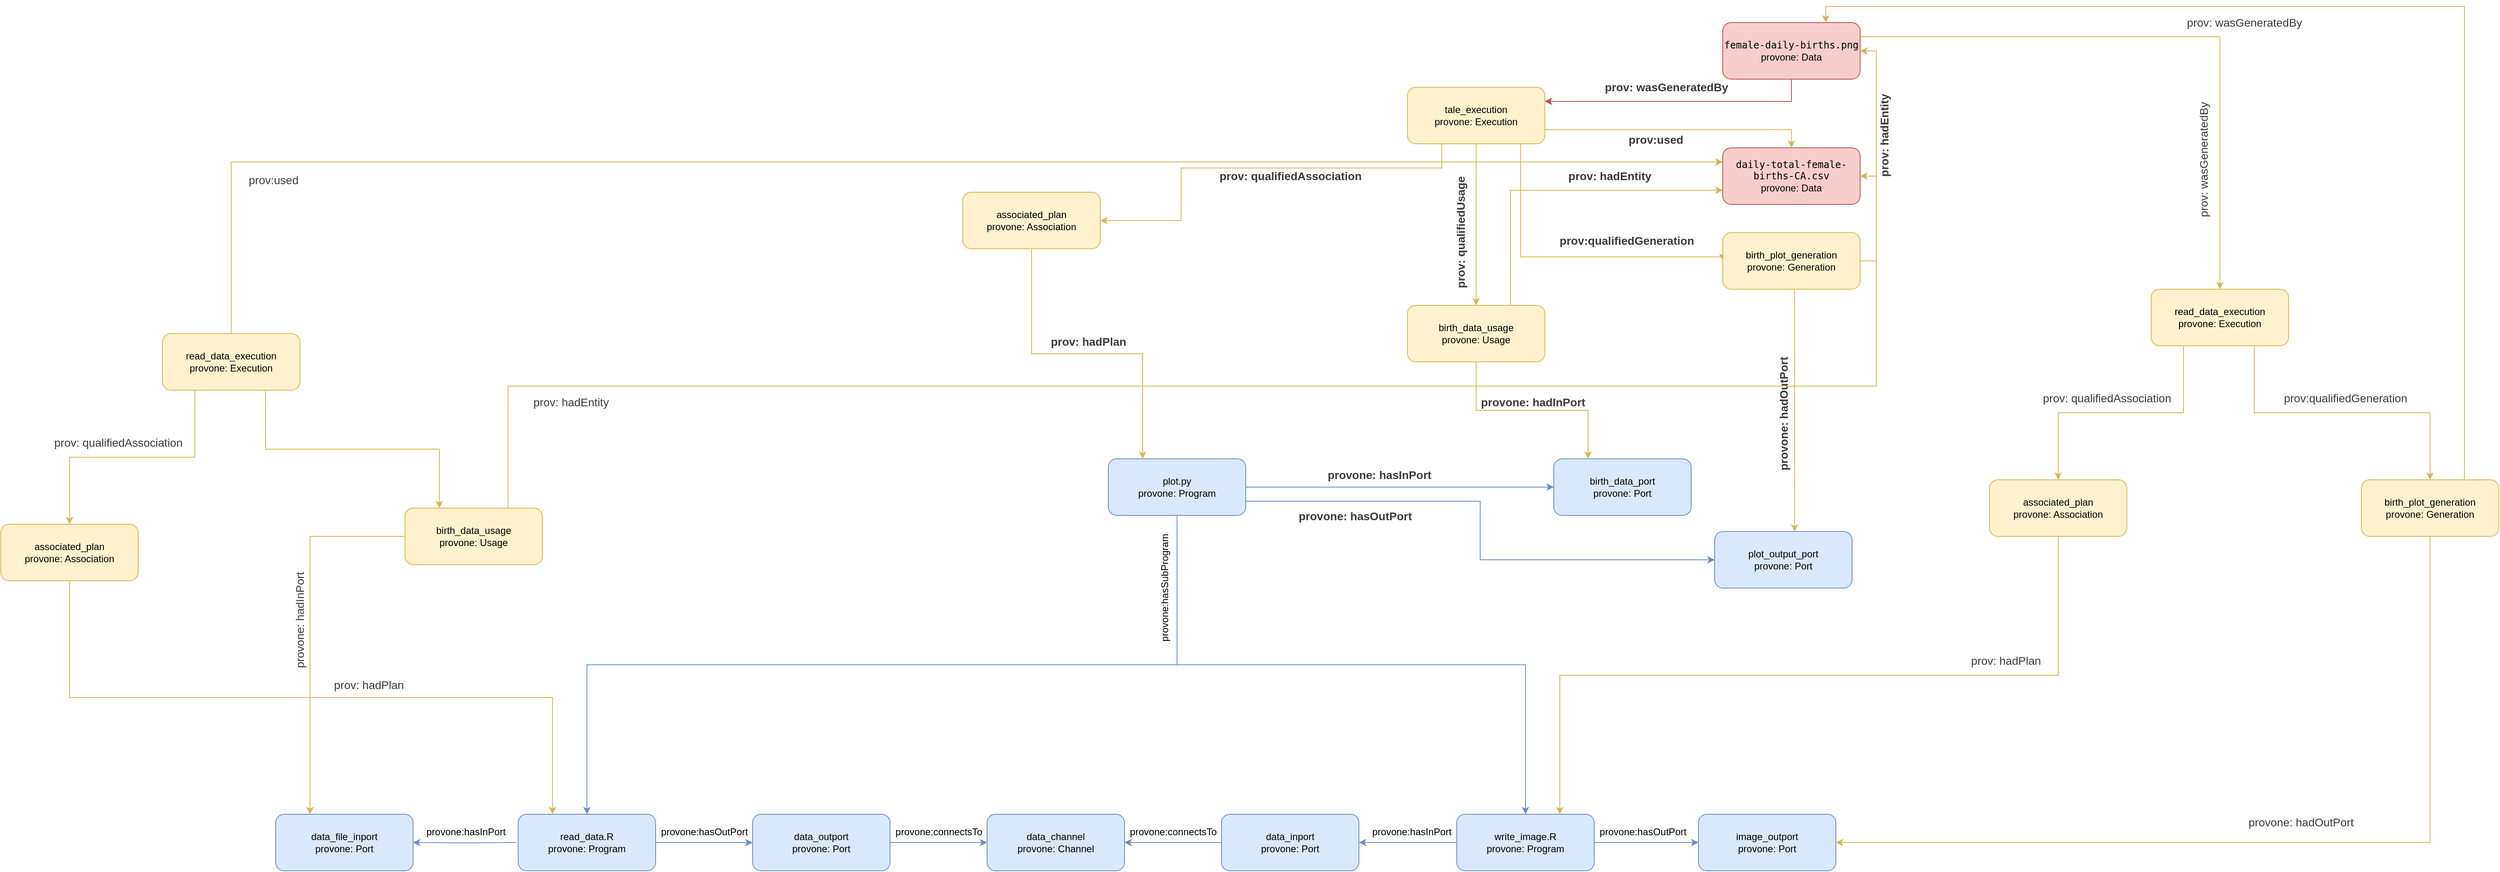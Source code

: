 <mxfile version="13.0.3" type="device"><diagram id="C5RBs43oDa-KdzZeNtuy" name="Page-1"><mxGraphModel dx="3235" dy="1009" grid="1" gridSize="10" guides="1" tooltips="1" connect="1" arrows="1" fold="1" page="1" pageScale="1" pageWidth="827" pageHeight="1169" math="0" shadow="0"><root><mxCell id="WIyWlLk6GJQsqaUBKTNV-0"/><mxCell id="WIyWlLk6GJQsqaUBKTNV-1" parent="WIyWlLk6GJQsqaUBKTNV-0"/><mxCell id="6nAoL7I9D522QeWtdBci-1" value="" style="edgeStyle=orthogonalEdgeStyle;rounded=0;orthogonalLoop=1;jettySize=auto;html=1;exitX=0.25;exitY=1;exitDx=0;exitDy=0;entryX=1;entryY=0.5;entryDx=0;entryDy=0;fillColor=#fff2cc;strokeColor=#d6b656;" parent="WIyWlLk6GJQsqaUBKTNV-1" source="WIyWlLk6GJQsqaUBKTNV-3" target="6nAoL7I9D522QeWtdBci-0" edge="1"><mxGeometry relative="1" as="geometry"><Array as="points"><mxPoint x="423" y="270"/><mxPoint x="100" y="270"/><mxPoint x="100" y="335"/></Array></mxGeometry></mxCell><mxCell id="6nAoL7I9D522QeWtdBci-25" style="edgeStyle=orthogonalEdgeStyle;rounded=0;orthogonalLoop=1;jettySize=auto;html=1;exitX=0.5;exitY=1;exitDx=0;exitDy=0;entryX=0.5;entryY=0;entryDx=0;entryDy=0;fillColor=#fff2cc;strokeColor=#d6b656;" parent="WIyWlLk6GJQsqaUBKTNV-1" source="WIyWlLk6GJQsqaUBKTNV-3" target="6nAoL7I9D522QeWtdBci-16" edge="1"><mxGeometry relative="1" as="geometry"/></mxCell><mxCell id="6nAoL7I9D522QeWtdBci-28" style="edgeStyle=orthogonalEdgeStyle;rounded=0;orthogonalLoop=1;jettySize=auto;html=1;exitX=0.75;exitY=1;exitDx=0;exitDy=0;entryX=0;entryY=0.5;entryDx=0;entryDy=0;fillColor=#fff2cc;strokeColor=#d6b656;" parent="WIyWlLk6GJQsqaUBKTNV-1" source="WIyWlLk6GJQsqaUBKTNV-3" target="6nAoL7I9D522QeWtdBci-27" edge="1"><mxGeometry relative="1" as="geometry"><Array as="points"><mxPoint x="520" y="240"/><mxPoint x="520" y="380"/><mxPoint x="770" y="380"/></Array></mxGeometry></mxCell><mxCell id="Lj1iTd8vPLAphwY7sKEV-2" style="edgeStyle=orthogonalEdgeStyle;rounded=0;orthogonalLoop=1;jettySize=auto;html=1;exitX=1;exitY=0.75;exitDx=0;exitDy=0;entryX=0.5;entryY=0;entryDx=0;entryDy=0;fillColor=#fff2cc;strokeColor=#d6b656;" parent="WIyWlLk6GJQsqaUBKTNV-1" source="WIyWlLk6GJQsqaUBKTNV-3" target="S7q7Bd4BP5tiHzz6USZi-3" edge="1"><mxGeometry relative="1" as="geometry"/></mxCell><mxCell id="WIyWlLk6GJQsqaUBKTNV-3" value="&lt;div&gt;tale_execution&lt;/div&gt;&lt;div&gt;provone: Execution&lt;br&gt;&lt;/div&gt;" style="rounded=1;whiteSpace=wrap;html=1;fontSize=12;glass=0;strokeWidth=1;shadow=0;fillColor=#fff2cc;strokeColor=#d6b656;" parent="WIyWlLk6GJQsqaUBKTNV-1" vertex="1"><mxGeometry x="380" y="170" width="170" height="70" as="geometry"/></mxCell><mxCell id="6nAoL7I9D522QeWtdBci-3" value="" style="edgeStyle=orthogonalEdgeStyle;rounded=0;orthogonalLoop=1;jettySize=auto;html=1;entryX=0.25;entryY=0;entryDx=0;entryDy=0;exitX=0.5;exitY=1;exitDx=0;exitDy=0;fillColor=#fff2cc;strokeColor=#d6b656;" parent="WIyWlLk6GJQsqaUBKTNV-1" source="6nAoL7I9D522QeWtdBci-0" target="6nAoL7I9D522QeWtdBci-2" edge="1"><mxGeometry relative="1" as="geometry"><mxPoint x="420" y="450" as="targetPoint"/></mxGeometry></mxCell><mxCell id="6nAoL7I9D522QeWtdBci-0" value="&lt;div&gt;associated_plan&lt;/div&gt;&lt;div&gt;provone: Association&lt;/div&gt;" style="rounded=1;whiteSpace=wrap;html=1;fontSize=12;glass=0;strokeWidth=1;shadow=0;fillColor=#fff2cc;strokeColor=#d6b656;" parent="WIyWlLk6GJQsqaUBKTNV-1" vertex="1"><mxGeometry x="-170" y="300" width="170" height="70" as="geometry"/></mxCell><mxCell id="6nAoL7I9D522QeWtdBci-12" value="" style="edgeStyle=orthogonalEdgeStyle;rounded=0;orthogonalLoop=1;jettySize=auto;html=1;fillColor=#dae8fc;strokeColor=#6c8ebf;" parent="WIyWlLk6GJQsqaUBKTNV-1" source="6nAoL7I9D522QeWtdBci-2" target="6nAoL7I9D522QeWtdBci-11" edge="1"><mxGeometry relative="1" as="geometry"/></mxCell><mxCell id="6nAoL7I9D522QeWtdBci-30" style="edgeStyle=orthogonalEdgeStyle;rounded=0;orthogonalLoop=1;jettySize=auto;html=1;exitX=1;exitY=0.75;exitDx=0;exitDy=0;entryX=0;entryY=0.5;entryDx=0;entryDy=0;fillColor=#dae8fc;strokeColor=#6c8ebf;" parent="WIyWlLk6GJQsqaUBKTNV-1" source="6nAoL7I9D522QeWtdBci-2" target="6nAoL7I9D522QeWtdBci-29" edge="1"><mxGeometry relative="1" as="geometry"/></mxCell><mxCell id="F7f7bWR7QXR4VIVdW-7M-3" style="edgeStyle=orthogonalEdgeStyle;rounded=0;orthogonalLoop=1;jettySize=auto;html=1;exitX=0.5;exitY=1;exitDx=0;exitDy=0;fillColor=#dae8fc;strokeColor=#6c8ebf;" parent="WIyWlLk6GJQsqaUBKTNV-1" source="6nAoL7I9D522QeWtdBci-2" target="F7f7bWR7QXR4VIVdW-7M-2" edge="1"><mxGeometry relative="1" as="geometry"/></mxCell><mxCell id="F7f7bWR7QXR4VIVdW-7M-5" style="edgeStyle=orthogonalEdgeStyle;rounded=0;orthogonalLoop=1;jettySize=auto;html=1;exitX=0.5;exitY=1;exitDx=0;exitDy=0;fillColor=#dae8fc;strokeColor=#6c8ebf;" parent="WIyWlLk6GJQsqaUBKTNV-1" source="6nAoL7I9D522QeWtdBci-2" target="F7f7bWR7QXR4VIVdW-7M-0" edge="1"><mxGeometry relative="1" as="geometry"/></mxCell><mxCell id="6nAoL7I9D522QeWtdBci-2" value="&lt;div&gt;&lt;span&gt;plot.py&lt;/span&gt;&lt;/div&gt;&lt;div&gt;&lt;span&gt;provone: Program&lt;/span&gt;&lt;br&gt;&lt;/div&gt;" style="rounded=1;whiteSpace=wrap;html=1;fontSize=12;glass=0;strokeWidth=1;shadow=0;fillColor=#dae8fc;strokeColor=#6c8ebf;" parent="WIyWlLk6GJQsqaUBKTNV-1" vertex="1"><mxGeometry x="10" y="630" width="170" height="70" as="geometry"/></mxCell><mxCell id="F7f7bWR7QXR4VIVdW-7M-13" value="" style="edgeStyle=orthogonalEdgeStyle;rounded=0;orthogonalLoop=1;jettySize=auto;html=1;fillColor=#dae8fc;strokeColor=#6c8ebf;" parent="WIyWlLk6GJQsqaUBKTNV-1" source="F7f7bWR7QXR4VIVdW-7M-0" target="F7f7bWR7QXR4VIVdW-7M-12" edge="1"><mxGeometry relative="1" as="geometry"/></mxCell><mxCell id="F7f7bWR7QXR4VIVdW-7M-15" value="" style="edgeStyle=orthogonalEdgeStyle;rounded=0;orthogonalLoop=1;jettySize=auto;html=1;fillColor=#dae8fc;strokeColor=#6c8ebf;" parent="WIyWlLk6GJQsqaUBKTNV-1" source="F7f7bWR7QXR4VIVdW-7M-0" target="F7f7bWR7QXR4VIVdW-7M-14" edge="1"><mxGeometry relative="1" as="geometry"/></mxCell><mxCell id="F7f7bWR7QXR4VIVdW-7M-0" value="&lt;div&gt;&lt;span&gt;write_image.R&lt;/span&gt;&lt;/div&gt;&lt;div&gt;&lt;span&gt;provone: Program&lt;/span&gt;&lt;br&gt;&lt;/div&gt;" style="rounded=1;whiteSpace=wrap;html=1;fontSize=12;glass=0;strokeWidth=1;shadow=0;fillColor=#dae8fc;strokeColor=#6c8ebf;" parent="WIyWlLk6GJQsqaUBKTNV-1" vertex="1"><mxGeometry x="441" y="1070" width="170" height="70" as="geometry"/></mxCell><mxCell id="F7f7bWR7QXR4VIVdW-7M-22" style="edgeStyle=orthogonalEdgeStyle;rounded=0;orthogonalLoop=1;jettySize=auto;html=1;exitX=0;exitY=0.5;exitDx=0;exitDy=0;entryX=1;entryY=0.5;entryDx=0;entryDy=0;fillColor=#dae8fc;strokeColor=#6c8ebf;" parent="WIyWlLk6GJQsqaUBKTNV-1" source="F7f7bWR7QXR4VIVdW-7M-14" target="F7f7bWR7QXR4VIVdW-7M-16" edge="1"><mxGeometry relative="1" as="geometry"/></mxCell><mxCell id="F7f7bWR7QXR4VIVdW-7M-14" value="&lt;div&gt;&lt;span&gt;data_inport&lt;/span&gt;&lt;/div&gt;&lt;div&gt;&lt;span&gt;provone: Port&lt;/span&gt;&lt;br&gt;&lt;/div&gt;" style="rounded=1;whiteSpace=wrap;html=1;fontSize=12;glass=0;strokeWidth=1;shadow=0;fillColor=#dae8fc;strokeColor=#6c8ebf;" parent="WIyWlLk6GJQsqaUBKTNV-1" vertex="1"><mxGeometry x="150" y="1070" width="170" height="70" as="geometry"/></mxCell><mxCell id="F7f7bWR7QXR4VIVdW-7M-12" value="&lt;div&gt;&lt;span&gt;image_outport&lt;/span&gt;&lt;/div&gt;&lt;div&gt;&lt;span&gt;provone: Port&lt;/span&gt;&lt;br&gt;&lt;/div&gt;" style="rounded=1;whiteSpace=wrap;html=1;fontSize=12;glass=0;strokeWidth=1;shadow=0;fillColor=#dae8fc;strokeColor=#6c8ebf;" parent="WIyWlLk6GJQsqaUBKTNV-1" vertex="1"><mxGeometry x="740" y="1070" width="170" height="70" as="geometry"/></mxCell><mxCell id="6nAoL7I9D522QeWtdBci-11" value="&lt;div&gt;birth_data_port&lt;/div&gt;&lt;div&gt;&lt;span&gt;provone: Port&lt;/span&gt;&lt;br&gt;&lt;/div&gt;" style="rounded=1;whiteSpace=wrap;html=1;fontSize=12;glass=0;strokeWidth=1;shadow=0;fillColor=#dae8fc;strokeColor=#6c8ebf;" parent="WIyWlLk6GJQsqaUBKTNV-1" vertex="1"><mxGeometry x="561" y="630" width="170" height="70" as="geometry"/></mxCell><mxCell id="6nAoL7I9D522QeWtdBci-21" style="edgeStyle=orthogonalEdgeStyle;rounded=0;orthogonalLoop=1;jettySize=auto;html=1;exitX=0.5;exitY=1;exitDx=0;exitDy=0;entryX=0.25;entryY=0;entryDx=0;entryDy=0;fillColor=#fff2cc;strokeColor=#d6b656;" parent="WIyWlLk6GJQsqaUBKTNV-1" source="6nAoL7I9D522QeWtdBci-16" target="6nAoL7I9D522QeWtdBci-11" edge="1"><mxGeometry relative="1" as="geometry"/></mxCell><mxCell id="Lj1iTd8vPLAphwY7sKEV-5" style="edgeStyle=orthogonalEdgeStyle;rounded=0;orthogonalLoop=1;jettySize=auto;html=1;exitX=0.75;exitY=0;exitDx=0;exitDy=0;entryX=0;entryY=0.75;entryDx=0;entryDy=0;fillColor=#fff2cc;strokeColor=#d6b656;" parent="WIyWlLk6GJQsqaUBKTNV-1" source="6nAoL7I9D522QeWtdBci-16" target="S7q7Bd4BP5tiHzz6USZi-3" edge="1"><mxGeometry relative="1" as="geometry"/></mxCell><mxCell id="6nAoL7I9D522QeWtdBci-16" value="&lt;div&gt;&lt;span&gt;birth_data_usage&lt;/span&gt;&lt;/div&gt;&lt;div&gt;&lt;span&gt;provone: Usage&lt;/span&gt;&lt;br&gt;&lt;/div&gt;" style="rounded=1;whiteSpace=wrap;html=1;fontSize=12;glass=0;strokeWidth=1;shadow=0;fillColor=#fff2cc;strokeColor=#d6b656;" parent="WIyWlLk6GJQsqaUBKTNV-1" vertex="1"><mxGeometry x="380" y="440" width="170" height="70" as="geometry"/></mxCell><mxCell id="S7q7Bd4BP5tiHzz6USZi-3" value="&lt;div&gt;&lt;code&gt;daily-total-female-births-CA.csv&lt;/code&gt;&lt;/div&gt;&lt;div&gt;provone: Data&lt;br&gt;&lt;/div&gt;" style="rounded=1;whiteSpace=wrap;html=1;fontSize=12;glass=0;strokeWidth=1;shadow=0;fillColor=#f8cecc;strokeColor=#b85450;" parent="WIyWlLk6GJQsqaUBKTNV-1" vertex="1"><mxGeometry x="770" y="245" width="170" height="70" as="geometry"/></mxCell><mxCell id="Lj1iTd8vPLAphwY7sKEV-1" style="edgeStyle=orthogonalEdgeStyle;rounded=0;orthogonalLoop=1;jettySize=auto;html=1;exitX=0.5;exitY=1;exitDx=0;exitDy=0;entryX=1;entryY=0.25;entryDx=0;entryDy=0;fillColor=#f8cecc;strokeColor=#b85450;" parent="WIyWlLk6GJQsqaUBKTNV-1" source="S7q7Bd4BP5tiHzz6USZi-0" target="WIyWlLk6GJQsqaUBKTNV-3" edge="1"><mxGeometry relative="1" as="geometry"/></mxCell><mxCell id="DskQfzeP89E51DJhZcE6-37" style="edgeStyle=orthogonalEdgeStyle;rounded=0;orthogonalLoop=1;jettySize=auto;html=1;exitX=1;exitY=0.25;exitDx=0;exitDy=0;entryX=0.5;entryY=0;entryDx=0;entryDy=0;fillColor=#fff2cc;strokeColor=#d6b656;" edge="1" parent="WIyWlLk6GJQsqaUBKTNV-1" source="S7q7Bd4BP5tiHzz6USZi-0" target="DskQfzeP89E51DJhZcE6-19"><mxGeometry relative="1" as="geometry"/></mxCell><mxCell id="S7q7Bd4BP5tiHzz6USZi-0" value="&lt;div&gt;&lt;code&gt;female-daily-births.png&lt;/code&gt;&lt;/div&gt;&lt;div&gt;provone: Data&lt;br&gt;&lt;/div&gt;" style="rounded=1;whiteSpace=wrap;html=1;fontSize=12;glass=0;strokeWidth=1;shadow=0;fillColor=#f8cecc;strokeColor=#b85450;" parent="WIyWlLk6GJQsqaUBKTNV-1" vertex="1"><mxGeometry x="770" y="90" width="170" height="70" as="geometry"/></mxCell><mxCell id="6nAoL7I9D522QeWtdBci-5" value="&lt;font style=&quot;font-size: 14px&quot; color=&quot;#3b3b3b&quot;&gt;&lt;b&gt;prov: qualifiedAssociation&lt;/b&gt;&lt;/font&gt;" style="text;html=1;align=center;verticalAlign=middle;resizable=0;points=[];autosize=1;" parent="WIyWlLk6GJQsqaUBKTNV-1" vertex="1"><mxGeometry x="140" y="270" width="190" height="20" as="geometry"/></mxCell><mxCell id="6nAoL7I9D522QeWtdBci-6" value="&lt;b&gt;&lt;font style=&quot;font-size: 14px&quot; color=&quot;#3b3b3b&quot;&gt;prov: hadPlan&lt;/font&gt;&lt;/b&gt;" style="text;html=1;align=center;verticalAlign=middle;resizable=0;points=[];autosize=1;" parent="WIyWlLk6GJQsqaUBKTNV-1" vertex="1"><mxGeometry x="-70" y="475" width="110" height="20" as="geometry"/></mxCell><mxCell id="6nAoL7I9D522QeWtdBci-7" value="&lt;b&gt;&lt;font style=&quot;font-size: 14px&quot; color=&quot;#3b3b3b&quot;&gt;prov:used&lt;/font&gt;&lt;/b&gt;" style="text;html=1;align=center;verticalAlign=middle;resizable=0;points=[];rotation=0;" parent="WIyWlLk6GJQsqaUBKTNV-1" vertex="1" connectable="0"><mxGeometry x="700" y="260.0" as="geometry"><mxPoint x="-13" y="-25.02" as="offset"/></mxGeometry></mxCell><mxCell id="6nAoL7I9D522QeWtdBci-8" value="&lt;font style=&quot;font-size: 14px&quot; color=&quot;#3b3b3b&quot;&gt;&lt;b&gt;prov: wasGeneratedBy&lt;/b&gt;&lt;/font&gt;" style="text;html=1;align=center;verticalAlign=middle;resizable=0;points=[];autosize=1;rotation=0;" parent="WIyWlLk6GJQsqaUBKTNV-1" vertex="1"><mxGeometry x="615" y="160" width="170" height="20" as="geometry"/></mxCell><mxCell id="6nAoL7I9D522QeWtdBci-13" value="&lt;b&gt;&lt;font color=&quot;#3b3b3b&quot; style=&quot;font-size: 14px&quot;&gt;provone: hasInPort&lt;/font&gt;&lt;/b&gt;" style="text;html=1;align=center;verticalAlign=middle;resizable=0;points=[];autosize=1;" parent="WIyWlLk6GJQsqaUBKTNV-1" vertex="1"><mxGeometry x="275" y="640" width="140" height="20" as="geometry"/></mxCell><mxCell id="6nAoL7I9D522QeWtdBci-22" value="&lt;b&gt;&lt;font style=&quot;font-size: 14px&quot; color=&quot;#3b3b3b&quot;&gt;provone: hadInPort&lt;/font&gt;&lt;/b&gt;" style="text;html=1;align=center;verticalAlign=middle;resizable=0;points=[];autosize=1;" parent="WIyWlLk6GJQsqaUBKTNV-1" vertex="1"><mxGeometry x="465" y="550" width="140" height="20" as="geometry"/></mxCell><mxCell id="6nAoL7I9D522QeWtdBci-26" value="&lt;font style=&quot;font-size: 14px&quot; color=&quot;#3b3b3b&quot;&gt;&lt;b&gt;prov: qualifiedUsage&lt;/b&gt;&lt;/font&gt;" style="text;html=1;align=center;verticalAlign=middle;resizable=0;points=[];autosize=1;rotation=-90;" parent="WIyWlLk6GJQsqaUBKTNV-1" vertex="1"><mxGeometry x="371" y="340" width="150" height="20" as="geometry"/></mxCell><mxCell id="6nAoL7I9D522QeWtdBci-31" style="edgeStyle=orthogonalEdgeStyle;rounded=0;orthogonalLoop=1;jettySize=auto;html=1;exitX=0.5;exitY=1;exitDx=0;exitDy=0;fillColor=#fff2cc;strokeColor=#d6b656;entryX=0.582;entryY=0.004;entryDx=0;entryDy=0;entryPerimeter=0;" parent="WIyWlLk6GJQsqaUBKTNV-1" source="6nAoL7I9D522QeWtdBci-27" target="6nAoL7I9D522QeWtdBci-29" edge="1"><mxGeometry relative="1" as="geometry"><mxPoint x="855" y="660" as="targetPoint"/><Array as="points"><mxPoint x="859" y="420"/></Array></mxGeometry></mxCell><mxCell id="Lj1iTd8vPLAphwY7sKEV-3" style="edgeStyle=orthogonalEdgeStyle;rounded=0;orthogonalLoop=1;jettySize=auto;html=1;exitX=1;exitY=0.5;exitDx=0;exitDy=0;entryX=1;entryY=0.5;entryDx=0;entryDy=0;fillColor=#fff2cc;strokeColor=#d6b656;" parent="WIyWlLk6GJQsqaUBKTNV-1" source="6nAoL7I9D522QeWtdBci-27" target="S7q7Bd4BP5tiHzz6USZi-0" edge="1"><mxGeometry relative="1" as="geometry"/></mxCell><mxCell id="6nAoL7I9D522QeWtdBci-27" value="&lt;div&gt;&lt;span&gt;birth_plot_generation&lt;/span&gt;&lt;/div&gt;&lt;div&gt;&lt;span&gt;provone: Generation&lt;/span&gt;&lt;br&gt;&lt;/div&gt;" style="rounded=1;whiteSpace=wrap;html=1;fontSize=12;glass=0;strokeWidth=1;shadow=0;fillColor=#fff2cc;strokeColor=#d6b656;" parent="WIyWlLk6GJQsqaUBKTNV-1" vertex="1"><mxGeometry x="770" y="350" width="170" height="70" as="geometry"/></mxCell><mxCell id="6nAoL7I9D522QeWtdBci-29" value="&lt;div&gt;plot_output_port&lt;/div&gt;&lt;div&gt;&lt;span&gt;provone: Port&lt;/span&gt;&lt;br&gt;&lt;/div&gt;" style="rounded=1;whiteSpace=wrap;html=1;fontSize=12;glass=0;strokeWidth=1;shadow=0;fillColor=#dae8fc;strokeColor=#6c8ebf;" parent="WIyWlLk6GJQsqaUBKTNV-1" vertex="1"><mxGeometry x="760" y="720" width="170" height="70" as="geometry"/></mxCell><mxCell id="6nAoL7I9D522QeWtdBci-34" value="&lt;b&gt;&lt;font style=&quot;font-size: 14px&quot; color=&quot;#3b3b3b&quot;&gt;prov:qualifiedGeneration&lt;/font&gt;&lt;/b&gt;" style="text;html=1;align=center;verticalAlign=middle;resizable=0;points=[];autosize=1;" parent="WIyWlLk6GJQsqaUBKTNV-1" vertex="1"><mxGeometry x="561" y="350" width="180" height="20" as="geometry"/></mxCell><mxCell id="6nAoL7I9D522QeWtdBci-35" value="&lt;b&gt;&lt;font style=&quot;font-size: 14px&quot; color=&quot;#3b3b3b&quot;&gt;prov: hadEntity&lt;/font&gt;&lt;/b&gt;" style="text;html=1;align=center;verticalAlign=middle;resizable=0;points=[];autosize=1;" parent="WIyWlLk6GJQsqaUBKTNV-1" vertex="1"><mxGeometry x="570" y="270" width="120" height="20" as="geometry"/></mxCell><mxCell id="6nAoL7I9D522QeWtdBci-36" value="&lt;b&gt;&lt;font style=&quot;font-size: 14px&quot; color=&quot;#3b3b3b&quot;&gt;provone: hadOutPort&lt;/font&gt;&lt;/b&gt;" style="text;html=1;align=center;verticalAlign=middle;resizable=0;points=[];autosize=1;rotation=-90;" parent="WIyWlLk6GJQsqaUBKTNV-1" vertex="1"><mxGeometry x="765" y="564.5" width="160" height="20" as="geometry"/></mxCell><mxCell id="6nAoL7I9D522QeWtdBci-37" value="&lt;b&gt;&lt;font style=&quot;font-size: 14px&quot; color=&quot;#3b3b3b&quot;&gt;provone: hasOutPort&lt;/font&gt;&lt;/b&gt;" style="text;html=1;align=center;verticalAlign=middle;resizable=0;points=[];autosize=1;" parent="WIyWlLk6GJQsqaUBKTNV-1" vertex="1"><mxGeometry x="235" y="691" width="160" height="20" as="geometry"/></mxCell><mxCell id="Lj1iTd8vPLAphwY7sKEV-6" value="&lt;b&gt;&lt;font style=&quot;font-size: 14px&quot; color=&quot;#3b3b3b&quot;&gt;prov: hadEntity&lt;/font&gt;&lt;/b&gt;" style="text;html=1;align=center;verticalAlign=middle;resizable=0;points=[];autosize=1;rotation=-90;" parent="WIyWlLk6GJQsqaUBKTNV-1" vertex="1"><mxGeometry x="910" y="220" width="120" height="20" as="geometry"/></mxCell><mxCell id="F7f7bWR7QXR4VIVdW-7M-7" value="" style="edgeStyle=orthogonalEdgeStyle;rounded=0;orthogonalLoop=1;jettySize=auto;html=1;fillColor=#dae8fc;strokeColor=#6c8ebf;" parent="WIyWlLk6GJQsqaUBKTNV-1" target="F7f7bWR7QXR4VIVdW-7M-6" edge="1"><mxGeometry relative="1" as="geometry"><mxPoint x="-723" y="1105" as="sourcePoint"/></mxGeometry></mxCell><mxCell id="F7f7bWR7QXR4VIVdW-7M-10" value="" style="edgeStyle=orthogonalEdgeStyle;rounded=0;orthogonalLoop=1;jettySize=auto;html=1;fillColor=#dae8fc;strokeColor=#6c8ebf;" parent="WIyWlLk6GJQsqaUBKTNV-1" source="F7f7bWR7QXR4VIVdW-7M-2" target="F7f7bWR7QXR4VIVdW-7M-9" edge="1"><mxGeometry relative="1" as="geometry"/></mxCell><mxCell id="F7f7bWR7QXR4VIVdW-7M-2" value="&lt;div&gt;&lt;span&gt;read_data.R&lt;/span&gt;&lt;/div&gt;&lt;div&gt;&lt;span&gt;provone: Program&lt;/span&gt;&lt;br&gt;&lt;/div&gt;" style="rounded=1;whiteSpace=wrap;html=1;fontSize=12;glass=0;strokeWidth=1;shadow=0;fillColor=#dae8fc;strokeColor=#6c8ebf;" parent="WIyWlLk6GJQsqaUBKTNV-1" vertex="1"><mxGeometry x="-720" y="1070" width="170" height="70" as="geometry"/></mxCell><mxCell id="F7f7bWR7QXR4VIVdW-7M-16" value="&lt;div&gt;&lt;span&gt;data_channel&lt;/span&gt;&lt;/div&gt;&lt;div&gt;&lt;span&gt;provone: Channel&lt;/span&gt;&lt;br&gt;&lt;/div&gt;" style="rounded=1;whiteSpace=wrap;html=1;fontSize=12;glass=0;strokeWidth=1;shadow=0;fillColor=#dae8fc;strokeColor=#6c8ebf;" parent="WIyWlLk6GJQsqaUBKTNV-1" vertex="1"><mxGeometry x="-140" y="1070" width="170" height="70" as="geometry"/></mxCell><mxCell id="F7f7bWR7QXR4VIVdW-7M-26" style="edgeStyle=orthogonalEdgeStyle;rounded=0;orthogonalLoop=1;jettySize=auto;html=1;exitX=1;exitY=0.5;exitDx=0;exitDy=0;entryX=0;entryY=0.5;entryDx=0;entryDy=0;fillColor=#dae8fc;strokeColor=#6c8ebf;" parent="WIyWlLk6GJQsqaUBKTNV-1" source="F7f7bWR7QXR4VIVdW-7M-9" target="F7f7bWR7QXR4VIVdW-7M-16" edge="1"><mxGeometry relative="1" as="geometry"/></mxCell><mxCell id="F7f7bWR7QXR4VIVdW-7M-9" value="&lt;div&gt;&lt;span&gt;data_outport&lt;/span&gt;&lt;/div&gt;&lt;div&gt;&lt;span&gt;provone: Port&lt;/span&gt;&lt;br&gt;&lt;/div&gt;" style="rounded=1;whiteSpace=wrap;html=1;fontSize=12;glass=0;strokeWidth=1;shadow=0;fillColor=#dae8fc;strokeColor=#6c8ebf;" parent="WIyWlLk6GJQsqaUBKTNV-1" vertex="1"><mxGeometry x="-430" y="1070" width="170" height="70" as="geometry"/></mxCell><mxCell id="F7f7bWR7QXR4VIVdW-7M-6" value="&lt;div&gt;&lt;span&gt;data_file_inport&lt;/span&gt;&lt;/div&gt;&lt;div&gt;&lt;span&gt;provone: Port&lt;/span&gt;&lt;br&gt;&lt;/div&gt;" style="rounded=1;whiteSpace=wrap;html=1;fontSize=12;glass=0;strokeWidth=1;shadow=0;fillColor=#dae8fc;strokeColor=#6c8ebf;" parent="WIyWlLk6GJQsqaUBKTNV-1" vertex="1"><mxGeometry x="-1020" y="1070" width="170" height="70" as="geometry"/></mxCell><mxCell id="F7f7bWR7QXR4VIVdW-7M-4" value="provone:hasSubProgram" style="text;html=1;align=center;verticalAlign=middle;resizable=0;points=[];autosize=1;fontStyle=0;rotation=-90;" parent="WIyWlLk6GJQsqaUBKTNV-1" vertex="1"><mxGeometry x="5" y="780" width="150" height="20" as="geometry"/></mxCell><mxCell id="F7f7bWR7QXR4VIVdW-7M-8" value="provone:hasInPort" style="text;html=1;align=center;verticalAlign=middle;resizable=0;points=[];autosize=1;" parent="WIyWlLk6GJQsqaUBKTNV-1" vertex="1"><mxGeometry x="-840" y="1082" width="110" height="20" as="geometry"/></mxCell><mxCell id="F7f7bWR7QXR4VIVdW-7M-11" value="provone:hasOutPort" style="text;html=1;align=center;verticalAlign=middle;resizable=0;points=[];autosize=1;rotation=0;" parent="WIyWlLk6GJQsqaUBKTNV-1" vertex="1"><mxGeometry x="-550" y="1082" width="120" height="20" as="geometry"/></mxCell><mxCell id="F7f7bWR7QXR4VIVdW-7M-20" value="provone:hasInPort" style="text;html=1;align=center;verticalAlign=middle;resizable=0;points=[];autosize=1;" parent="WIyWlLk6GJQsqaUBKTNV-1" vertex="1"><mxGeometry x="330" y="1082" width="110" height="20" as="geometry"/></mxCell><mxCell id="F7f7bWR7QXR4VIVdW-7M-23" value="provone:connectsTo" style="text;html=1;align=center;verticalAlign=middle;resizable=0;points=[];autosize=1;" parent="WIyWlLk6GJQsqaUBKTNV-1" vertex="1"><mxGeometry x="30" y="1082" width="120" height="20" as="geometry"/></mxCell><mxCell id="F7f7bWR7QXR4VIVdW-7M-27" value="provone:connectsTo" style="text;html=1;align=center;verticalAlign=middle;resizable=0;points=[];autosize=1;" parent="WIyWlLk6GJQsqaUBKTNV-1" vertex="1"><mxGeometry x="-260" y="1082" width="120" height="20" as="geometry"/></mxCell><mxCell id="F7f7bWR7QXR4VIVdW-7M-28" value="provone:hasOutPort" style="text;html=1;align=center;verticalAlign=middle;resizable=0;points=[];autosize=1;" parent="WIyWlLk6GJQsqaUBKTNV-1" vertex="1"><mxGeometry x="611" y="1082" width="120" height="20" as="geometry"/></mxCell><mxCell id="DskQfzeP89E51DJhZcE6-2" style="edgeStyle=orthogonalEdgeStyle;rounded=0;orthogonalLoop=1;jettySize=auto;html=1;exitX=0.5;exitY=1;exitDx=0;exitDy=0;fillColor=#fff2cc;strokeColor=#d6b656;" edge="1" parent="WIyWlLk6GJQsqaUBKTNV-1" source="DskQfzeP89E51DJhZcE6-0" target="DskQfzeP89E51DJhZcE6-1"><mxGeometry relative="1" as="geometry"><Array as="points"><mxPoint x="-1120" y="545"/><mxPoint x="-1120" y="628"/><mxPoint x="-1275" y="628"/></Array></mxGeometry></mxCell><mxCell id="DskQfzeP89E51DJhZcE6-7" style="edgeStyle=orthogonalEdgeStyle;rounded=0;orthogonalLoop=1;jettySize=auto;html=1;exitX=0.75;exitY=1;exitDx=0;exitDy=0;entryX=0.25;entryY=0;entryDx=0;entryDy=0;fillColor=#fff2cc;strokeColor=#d6b656;" edge="1" parent="WIyWlLk6GJQsqaUBKTNV-1" source="DskQfzeP89E51DJhZcE6-0" target="DskQfzeP89E51DJhZcE6-6"><mxGeometry relative="1" as="geometry"/></mxCell><mxCell id="DskQfzeP89E51DJhZcE6-16" style="edgeStyle=orthogonalEdgeStyle;rounded=0;orthogonalLoop=1;jettySize=auto;html=1;exitX=0.5;exitY=0;exitDx=0;exitDy=0;entryX=0;entryY=0.25;entryDx=0;entryDy=0;fillColor=#fff2cc;strokeColor=#d6b656;" edge="1" parent="WIyWlLk6GJQsqaUBKTNV-1" source="DskQfzeP89E51DJhZcE6-0" target="S7q7Bd4BP5tiHzz6USZi-3"><mxGeometry relative="1" as="geometry"/></mxCell><mxCell id="DskQfzeP89E51DJhZcE6-0" value="&lt;div&gt;read_data_execution&lt;/div&gt;&lt;div&gt;provone: Execution&lt;br&gt;&lt;/div&gt;" style="rounded=1;whiteSpace=wrap;html=1;fontSize=12;glass=0;strokeWidth=1;shadow=0;fillColor=#fff2cc;strokeColor=#d6b656;" vertex="1" parent="WIyWlLk6GJQsqaUBKTNV-1"><mxGeometry x="-1160" y="475" width="170" height="70" as="geometry"/></mxCell><mxCell id="DskQfzeP89E51DJhZcE6-4" style="edgeStyle=orthogonalEdgeStyle;rounded=0;orthogonalLoop=1;jettySize=auto;html=1;exitX=0.5;exitY=1;exitDx=0;exitDy=0;entryX=0.25;entryY=0;entryDx=0;entryDy=0;fillColor=#fff2cc;strokeColor=#d6b656;" edge="1" parent="WIyWlLk6GJQsqaUBKTNV-1" source="DskQfzeP89E51DJhZcE6-1" target="F7f7bWR7QXR4VIVdW-7M-2"><mxGeometry relative="1" as="geometry"/></mxCell><mxCell id="DskQfzeP89E51DJhZcE6-1" value="&lt;div&gt;associated_plan&lt;/div&gt;&lt;div&gt;provone: Association&lt;/div&gt;" style="rounded=1;whiteSpace=wrap;html=1;fontSize=12;glass=0;strokeWidth=1;shadow=0;fillColor=#fff2cc;strokeColor=#d6b656;" vertex="1" parent="WIyWlLk6GJQsqaUBKTNV-1"><mxGeometry x="-1360" y="711" width="170" height="70" as="geometry"/></mxCell><mxCell id="DskQfzeP89E51DJhZcE6-3" value="&lt;font style=&quot;font-size: 14px&quot; color=&quot;#3b3b3b&quot;&gt;&lt;span&gt;prov: qualifiedAssociation&lt;/span&gt;&lt;/font&gt;" style="text;html=1;align=center;verticalAlign=middle;resizable=0;points=[];autosize=1;fontStyle=0" vertex="1" parent="WIyWlLk6GJQsqaUBKTNV-1"><mxGeometry x="-1300" y="600" width="170" height="20" as="geometry"/></mxCell><mxCell id="DskQfzeP89E51DJhZcE6-5" value="&lt;span style=&quot;font-weight: normal&quot;&gt;&lt;font style=&quot;font-size: 14px&quot; color=&quot;#3b3b3b&quot;&gt;prov: hadPlan&lt;/font&gt;&lt;/span&gt;" style="text;html=1;align=center;verticalAlign=middle;resizable=0;points=[];autosize=1;fontStyle=1" vertex="1" parent="WIyWlLk6GJQsqaUBKTNV-1"><mxGeometry x="-955" y="900" width="100" height="20" as="geometry"/></mxCell><mxCell id="DskQfzeP89E51DJhZcE6-9" style="edgeStyle=orthogonalEdgeStyle;rounded=0;orthogonalLoop=1;jettySize=auto;html=1;exitX=0;exitY=0.5;exitDx=0;exitDy=0;entryX=0.25;entryY=0;entryDx=0;entryDy=0;fillColor=#fff2cc;strokeColor=#d6b656;" edge="1" parent="WIyWlLk6GJQsqaUBKTNV-1" source="DskQfzeP89E51DJhZcE6-6" target="F7f7bWR7QXR4VIVdW-7M-6"><mxGeometry relative="1" as="geometry"/></mxCell><mxCell id="DskQfzeP89E51DJhZcE6-13" style="edgeStyle=orthogonalEdgeStyle;rounded=0;orthogonalLoop=1;jettySize=auto;html=1;exitX=0.75;exitY=0;exitDx=0;exitDy=0;entryX=1;entryY=0.5;entryDx=0;entryDy=0;fillColor=#fff2cc;strokeColor=#d6b656;" edge="1" parent="WIyWlLk6GJQsqaUBKTNV-1" source="DskQfzeP89E51DJhZcE6-6" target="S7q7Bd4BP5tiHzz6USZi-3"><mxGeometry relative="1" as="geometry"><Array as="points"><mxPoint x="-732" y="540"/><mxPoint x="960" y="540"/><mxPoint x="960" y="280"/></Array></mxGeometry></mxCell><mxCell id="DskQfzeP89E51DJhZcE6-6" value="&lt;div&gt;&lt;span&gt;birth_data_usage&lt;/span&gt;&lt;/div&gt;&lt;div&gt;&lt;span&gt;provone: Usage&lt;/span&gt;&lt;br&gt;&lt;/div&gt;" style="rounded=1;whiteSpace=wrap;html=1;fontSize=12;glass=0;strokeWidth=1;shadow=0;fillColor=#fff2cc;strokeColor=#d6b656;" vertex="1" parent="WIyWlLk6GJQsqaUBKTNV-1"><mxGeometry x="-860" y="691" width="170" height="70" as="geometry"/></mxCell><mxCell id="DskQfzeP89E51DJhZcE6-10" value="&lt;span style=&quot;font-weight: normal&quot;&gt;&lt;font style=&quot;font-size: 14px&quot; color=&quot;#3b3b3b&quot;&gt;provone: hadInPort&lt;/font&gt;&lt;/span&gt;" style="text;html=1;align=center;verticalAlign=middle;resizable=0;points=[];autosize=1;rotation=-90;fontStyle=1" vertex="1" parent="WIyWlLk6GJQsqaUBKTNV-1"><mxGeometry x="-1055" y="820" width="130" height="20" as="geometry"/></mxCell><mxCell id="DskQfzeP89E51DJhZcE6-14" value="&lt;font style=&quot;font-size: 14px&quot; color=&quot;#3b3b3b&quot;&gt;prov:used&lt;/font&gt;" style="text;html=1;align=center;verticalAlign=middle;resizable=0;points=[];rotation=0;" vertex="1" connectable="0" parent="WIyWlLk6GJQsqaUBKTNV-1"><mxGeometry x="-1010" y="310.0" as="geometry"><mxPoint x="-13" y="-25.02" as="offset"/></mxGeometry></mxCell><mxCell id="DskQfzeP89E51DJhZcE6-15" value="&lt;span style=&quot;font-weight: normal&quot;&gt;&lt;font style=&quot;font-size: 14px&quot; color=&quot;#3b3b3b&quot;&gt;prov: hadEntity&lt;/font&gt;&lt;/span&gt;" style="text;html=1;align=center;verticalAlign=middle;resizable=0;points=[];autosize=1;fontStyle=1" vertex="1" parent="WIyWlLk6GJQsqaUBKTNV-1"><mxGeometry x="-710" y="550" width="110" height="20" as="geometry"/></mxCell><mxCell id="DskQfzeP89E51DJhZcE6-17" style="edgeStyle=orthogonalEdgeStyle;rounded=0;orthogonalLoop=1;jettySize=auto;html=1;exitX=0.5;exitY=1;exitDx=0;exitDy=0;fillColor=#fff2cc;strokeColor=#d6b656;" edge="1" parent="WIyWlLk6GJQsqaUBKTNV-1" source="DskQfzeP89E51DJhZcE6-19" target="DskQfzeP89E51DJhZcE6-20"><mxGeometry relative="1" as="geometry"><Array as="points"><mxPoint x="1340" y="490"/><mxPoint x="1340" y="573"/><mxPoint x="1185" y="573"/></Array></mxGeometry></mxCell><mxCell id="DskQfzeP89E51DJhZcE6-29" style="edgeStyle=orthogonalEdgeStyle;rounded=0;orthogonalLoop=1;jettySize=auto;html=1;exitX=0.75;exitY=1;exitDx=0;exitDy=0;entryX=0.5;entryY=0;entryDx=0;entryDy=0;fillColor=#fff2cc;strokeColor=#d6b656;" edge="1" parent="WIyWlLk6GJQsqaUBKTNV-1" source="DskQfzeP89E51DJhZcE6-19" target="DskQfzeP89E51DJhZcE6-28"><mxGeometry relative="1" as="geometry"/></mxCell><mxCell id="DskQfzeP89E51DJhZcE6-19" value="&lt;div&gt;read_data_execution&lt;/div&gt;&lt;div&gt;provone: Execution&lt;br&gt;&lt;/div&gt;" style="rounded=1;whiteSpace=wrap;html=1;fontSize=12;glass=0;strokeWidth=1;shadow=0;fillColor=#fff2cc;strokeColor=#d6b656;" vertex="1" parent="WIyWlLk6GJQsqaUBKTNV-1"><mxGeometry x="1300" y="420" width="170" height="70" as="geometry"/></mxCell><mxCell id="DskQfzeP89E51DJhZcE6-26" style="edgeStyle=orthogonalEdgeStyle;rounded=0;orthogonalLoop=1;jettySize=auto;html=1;exitX=0.5;exitY=1;exitDx=0;exitDy=0;entryX=0.75;entryY=0;entryDx=0;entryDy=0;fillColor=#fff2cc;strokeColor=#d6b656;" edge="1" parent="WIyWlLk6GJQsqaUBKTNV-1" source="DskQfzeP89E51DJhZcE6-20" target="F7f7bWR7QXR4VIVdW-7M-0"><mxGeometry relative="1" as="geometry"/></mxCell><mxCell id="DskQfzeP89E51DJhZcE6-20" value="&lt;div&gt;associated_plan&lt;/div&gt;&lt;div&gt;provone: Association&lt;/div&gt;" style="rounded=1;whiteSpace=wrap;html=1;fontSize=12;glass=0;strokeWidth=1;shadow=0;fillColor=#fff2cc;strokeColor=#d6b656;" vertex="1" parent="WIyWlLk6GJQsqaUBKTNV-1"><mxGeometry x="1100" y="656" width="170" height="70" as="geometry"/></mxCell><mxCell id="DskQfzeP89E51DJhZcE6-21" value="&lt;font style=&quot;font-size: 14px&quot; color=&quot;#3b3b3b&quot;&gt;&lt;span&gt;prov: qualifiedAssociation&lt;/span&gt;&lt;/font&gt;" style="text;html=1;align=center;verticalAlign=middle;resizable=0;points=[];autosize=1;fontStyle=0" vertex="1" parent="WIyWlLk6GJQsqaUBKTNV-1"><mxGeometry x="1160" y="545" width="170" height="20" as="geometry"/></mxCell><mxCell id="DskQfzeP89E51DJhZcE6-27" value="&lt;font style=&quot;font-size: 14px&quot; color=&quot;#3b3b3b&quot;&gt;prov: hadPlan&lt;/font&gt;" style="text;html=1;align=center;verticalAlign=middle;resizable=0;points=[];autosize=1;" vertex="1" parent="WIyWlLk6GJQsqaUBKTNV-1"><mxGeometry x="1070" y="870" width="100" height="20" as="geometry"/></mxCell><mxCell id="DskQfzeP89E51DJhZcE6-31" style="edgeStyle=orthogonalEdgeStyle;rounded=0;orthogonalLoop=1;jettySize=auto;html=1;exitX=0.75;exitY=0;exitDx=0;exitDy=0;entryX=0.75;entryY=0;entryDx=0;entryDy=0;fillColor=#fff2cc;strokeColor=#d6b656;" edge="1" parent="WIyWlLk6GJQsqaUBKTNV-1" source="DskQfzeP89E51DJhZcE6-28" target="S7q7Bd4BP5tiHzz6USZi-0"><mxGeometry relative="1" as="geometry"/></mxCell><mxCell id="DskQfzeP89E51DJhZcE6-35" style="edgeStyle=orthogonalEdgeStyle;rounded=0;orthogonalLoop=1;jettySize=auto;html=1;exitX=0.5;exitY=1;exitDx=0;exitDy=0;entryX=1;entryY=0.5;entryDx=0;entryDy=0;fillColor=#fff2cc;strokeColor=#d6b656;" edge="1" parent="WIyWlLk6GJQsqaUBKTNV-1" source="DskQfzeP89E51DJhZcE6-28" target="F7f7bWR7QXR4VIVdW-7M-12"><mxGeometry relative="1" as="geometry"/></mxCell><mxCell id="DskQfzeP89E51DJhZcE6-28" value="&lt;div&gt;&lt;span&gt;birth_plot_generation&lt;/span&gt;&lt;/div&gt;&lt;div&gt;&lt;span&gt;provone: Generation&lt;/span&gt;&lt;br&gt;&lt;/div&gt;" style="rounded=1;whiteSpace=wrap;html=1;fontSize=12;glass=0;strokeWidth=1;shadow=0;fillColor=#fff2cc;strokeColor=#d6b656;" vertex="1" parent="WIyWlLk6GJQsqaUBKTNV-1"><mxGeometry x="1560" y="656" width="170" height="70" as="geometry"/></mxCell><mxCell id="DskQfzeP89E51DJhZcE6-30" value="&lt;font style=&quot;font-size: 14px&quot; color=&quot;#3b3b3b&quot;&gt;prov:qualifiedGeneration&lt;/font&gt;" style="text;html=1;align=center;verticalAlign=middle;resizable=0;points=[];autosize=1;" vertex="1" parent="WIyWlLk6GJQsqaUBKTNV-1"><mxGeometry x="1455" y="545" width="170" height="20" as="geometry"/></mxCell><mxCell id="DskQfzeP89E51DJhZcE6-32" value="&lt;font style=&quot;font-size: 14px&quot; color=&quot;#3b3b3b&quot;&gt;prov: wasGeneratedBy&lt;/font&gt;" style="text;html=1;align=center;verticalAlign=middle;resizable=0;points=[];autosize=1;rotation=0;" vertex="1" parent="WIyWlLk6GJQsqaUBKTNV-1"><mxGeometry x="1335" y="80" width="160" height="20" as="geometry"/></mxCell><mxCell id="DskQfzeP89E51DJhZcE6-36" value="&lt;font style=&quot;font-size: 14px&quot; color=&quot;#3b3b3b&quot;&gt;provone: hadOutPort&lt;/font&gt;" style="text;html=1;align=center;verticalAlign=middle;resizable=0;points=[];autosize=1;rotation=0;" vertex="1" parent="WIyWlLk6GJQsqaUBKTNV-1"><mxGeometry x="1410" y="1070" width="150" height="20" as="geometry"/></mxCell><mxCell id="DskQfzeP89E51DJhZcE6-38" value="&lt;font style=&quot;font-size: 14px&quot; color=&quot;#3b3b3b&quot;&gt;prov: wasGeneratedBy&lt;/font&gt;" style="text;html=1;align=center;verticalAlign=middle;resizable=0;points=[];autosize=1;rotation=-90;" vertex="1" parent="WIyWlLk6GJQsqaUBKTNV-1"><mxGeometry x="1285" y="250" width="160" height="20" as="geometry"/></mxCell></root></mxGraphModel></diagram></mxfile>